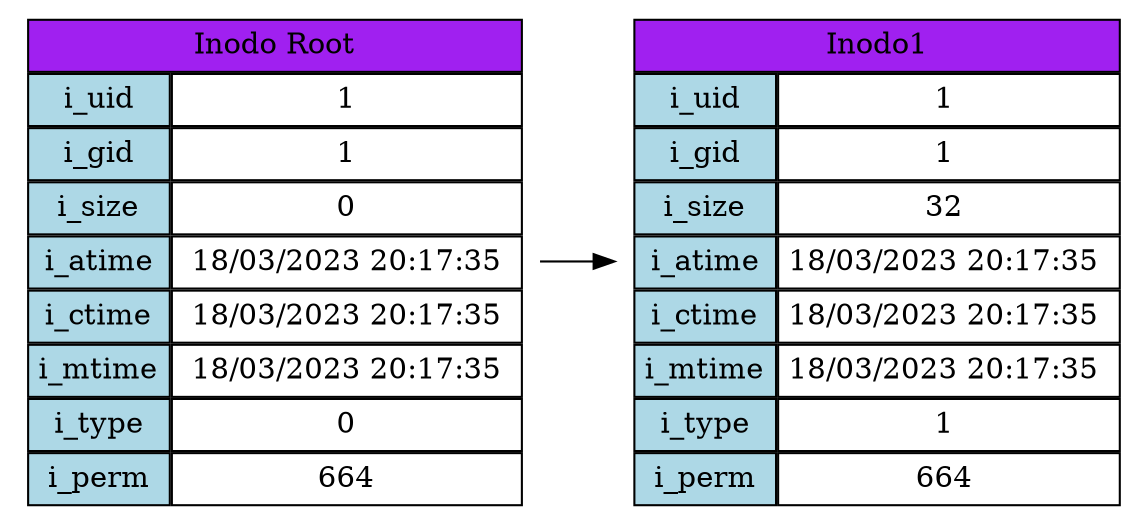 digraph DSK{
 node [shape=plaintext];
rankdir=LR;
 InodoRoot [label=<
<TABLE BORDER="0" CELLBORDER="1" CELLSPACING="1" CELLPADDING="4">
<TR>
<TD BGCOLOR="purple" COLSPAN="2">Inodo Root</TD></TR>
<TR>
<TD BGCOLOR="lightblue">i_uid</TD><TD> 1 </TD>
</TR>
<TR>
<TD BGCOLOR="lightblue">i_gid</TD><TD> 1 </TD>
</TR>
<TR>
<TD BGCOLOR="lightblue">i_size</TD><TD> 0 </TD>
</TR>
<TR>
<TD BGCOLOR="lightblue">i_atime</TD><TD> 18/03/2023 20:17:35 </TD>
</TR>
<TR>
<TD BGCOLOR="lightblue">i_ctime</TD><TD> 18/03/2023 20:17:35 </TD>
</TR>
<TR>
<TD BGCOLOR="lightblue">i_mtime</TD><TD> 18/03/2023 20:17:35 </TD>
</TR>
<TR>
<TD BGCOLOR="lightblue">i_type</TD><TD> 0 </TD>
</TR>
<TR>
<TD BGCOLOR="lightblue">i_perm</TD><TD> 664 </TD>
</TR>
</TABLE>>];
InodoRoot -> Inodo1
Inodo1[label=<
<TABLE BORDER="0" CELLBORDER="1" CELLSPACING="1" CELLPADDING="4">
<TR>
<TD BGCOLOR="purple" COLSPAN="2">Inodo1</TD>
</TR>
<TR>
<TD BGCOLOR="lightblue">i_uid</TD><TD>1 </TD>
</TR>
<TR>
<TD BGCOLOR="lightblue">i_gid</TD><TD>1 </TD>
</TR>
<TR>
<TD BGCOLOR="lightblue">i_size</TD><TD>32 </TD>
</TR>
<TR>
<TD BGCOLOR="lightblue">i_atime</TD><TD>18/03/2023 20:17:35 </TD>
</TR>
<TR>
<TD BGCOLOR="lightblue">i_ctime</TD><TD>18/03/2023 20:17:35 </TD>
</TR>
<TR>
<TD BGCOLOR="lightblue">i_mtime</TD><TD>18/03/2023 20:17:35 </TD>
</TR>
<TR>
<TD BGCOLOR="lightblue">i_type</TD><TD>1 </TD>
</TR>
<TR>
<TD BGCOLOR="lightblue">i_perm</TD><TD>664 </TD>
</TR>
</TABLE>>];
}
